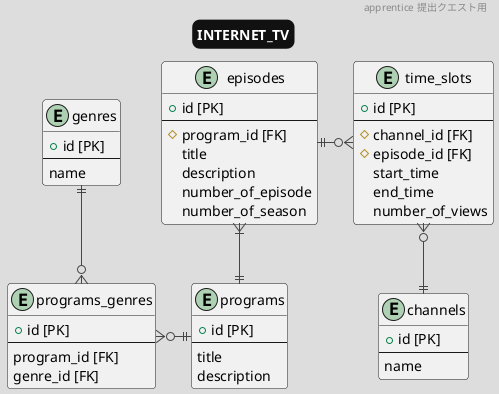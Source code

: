 @startuml INTERNET_TV

' テーマ
!theme toy

' 設定
title "INTERNET_TV"
skinparam titleBorderRoundCorner 15
skinparam titleBorderThickness 0
skinparam titleFontColor #ffffff
skinparam titleBackgroundColor #111111

' エンティティ

entity episodes {
+ id [PK]
--
# program_id [FK]
  title
  description
  number_of_episode
  number_of_season
}

entity channels {
+ id [PK]
--
  name
}

entity time_slots {
+ id [PK]
--
# channel_id [FK]
# episode_id [FK]
  start_time
  end_time
  number_of_views
}

entity programs {
+ id [PK]
--
  title
  description
}

entity programs_genres {
+ id [PK]
--
  program_id [FK]
  genre_id [FK]
}

entity genres {
+ id [PK]
--
  name
}


' リレーション
programs ||-l-o{ programs_genres
programs_genres }o-u-|| genres
episodes ||-r-o{ time_slots
programs ||-u-|{ episodes
time_slots }o-d-|| channels


' ヘッダー
header
apprentice 提出クエスト用
endheader


@enduml





